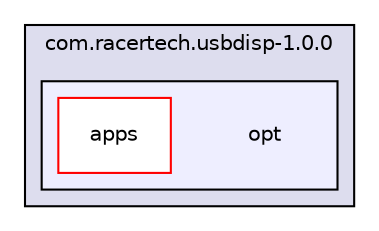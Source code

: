 digraph "/home/odin/Desktop/program/learn/usbdisp_linux/libusbdisp/deb_install/com.racertech.usbdisp-1.0.0/opt" {
  compound=true
  node [ fontsize="10", fontname="Helvetica"];
  edge [ labelfontsize="10", labelfontname="Helvetica"];
  subgraph clusterdir_84dfbc1ed328336dd41d5e08e7924e0e {
    graph [ bgcolor="#ddddee", pencolor="black", label="com.racertech.usbdisp-1.0.0" fontname="Helvetica", fontsize="10", URL="dir_84dfbc1ed328336dd41d5e08e7924e0e.html"]
  subgraph clusterdir_77a6ffae82e8d0c0c33c48a68b6de22f {
    graph [ bgcolor="#eeeeff", pencolor="black", label="" URL="dir_77a6ffae82e8d0c0c33c48a68b6de22f.html"];
    dir_77a6ffae82e8d0c0c33c48a68b6de22f [shape=plaintext label="opt"];
  dir_a3cc3d5e57a2adf20b8f62f7377377a3 [shape=box label="apps" fillcolor="white" style="filled" color="red" URL="dir_a3cc3d5e57a2adf20b8f62f7377377a3.html"];
  }
  }
}
